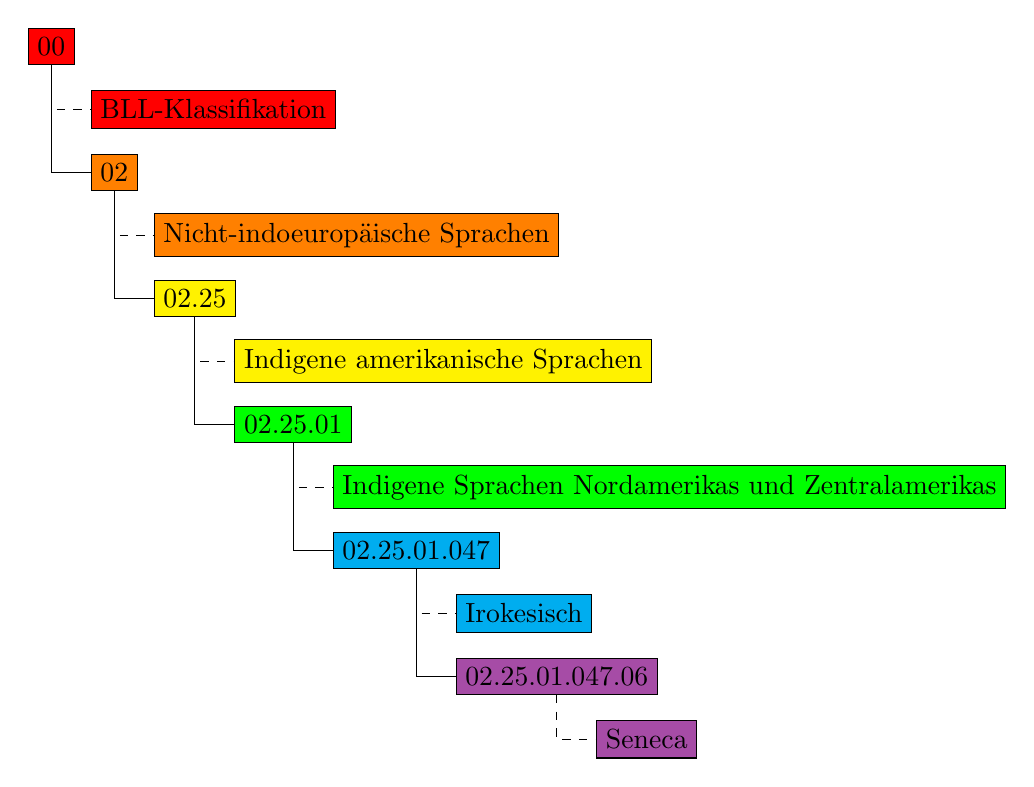 \begin{tikzpicture}
	[
		level1/.style = {fill=red},
		level2/.style = {fill=orange},
		level3/.style = {fill=yellow},
		level4/.style = {fill=green},
		level5/.style = {fill=cyan},
		level6/.style = {fill=violet!70!white},
		every node/.append style = {draw, anchor = west},
		grow via three points={one child at (0.5,-0.8) and two children at (0.5,-0.8) and (0.5,-1.6)},
		edge from parent path={(\tikzparentnode\tikzparentanchor) |- (\tikzchildnode\tikzchildanchor)}]
	 
	
	\node[level1] {00}
		child {node[level1] {BLL-Klassifikation} edge from parent [dashed]}
		child {
			node[level2] {02}
			child {node[level2] {Nicht-indoeuropäische Sprachen} edge from parent [dashed]}
			child {
				node[level3] {02.25}
				child {node[level3] {Indigene amerikanische Sprachen} edge from parent [dashed]}
				child {
					node[level4] {02.25.01}
					child {node[level4] {Indigene Sprachen Nordamerikas und Zentralamerikas} edge from parent [dashed]}
					child {
						node[level5] {02.25.01.047}
						child {node[level5] {Irokesisch} edge from parent [dashed]}
						child {
							node[level6] {02.25.01.047.06 }
							child {node[level6] {Seneca} edge from parent [dashed]}
						}
					}
				}
			}
		};
	\end{tikzpicture}
